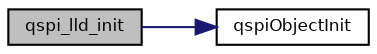 digraph "qspi_lld_init"
{
  bgcolor="transparent";
  edge [fontname="Helvetica",fontsize="8",labelfontname="Helvetica",labelfontsize="8"];
  node [fontname="Helvetica",fontsize="8",shape=record];
  rankdir="LR";
  Node3 [label="qspi_lld_init",height=0.2,width=0.4,color="black", fillcolor="grey75", style="filled", fontcolor="black"];
  Node3 -> Node4 [color="midnightblue",fontsize="8",style="solid",fontname="Helvetica"];
  Node4 [label="qspiObjectInit",height=0.2,width=0.4,color="black",URL="$group___q_s_p_i.html#ga2266ed18c5410b991655475be4774b19",tooltip="Initializes the standard part of a QSPIDriver structure. "];
}
